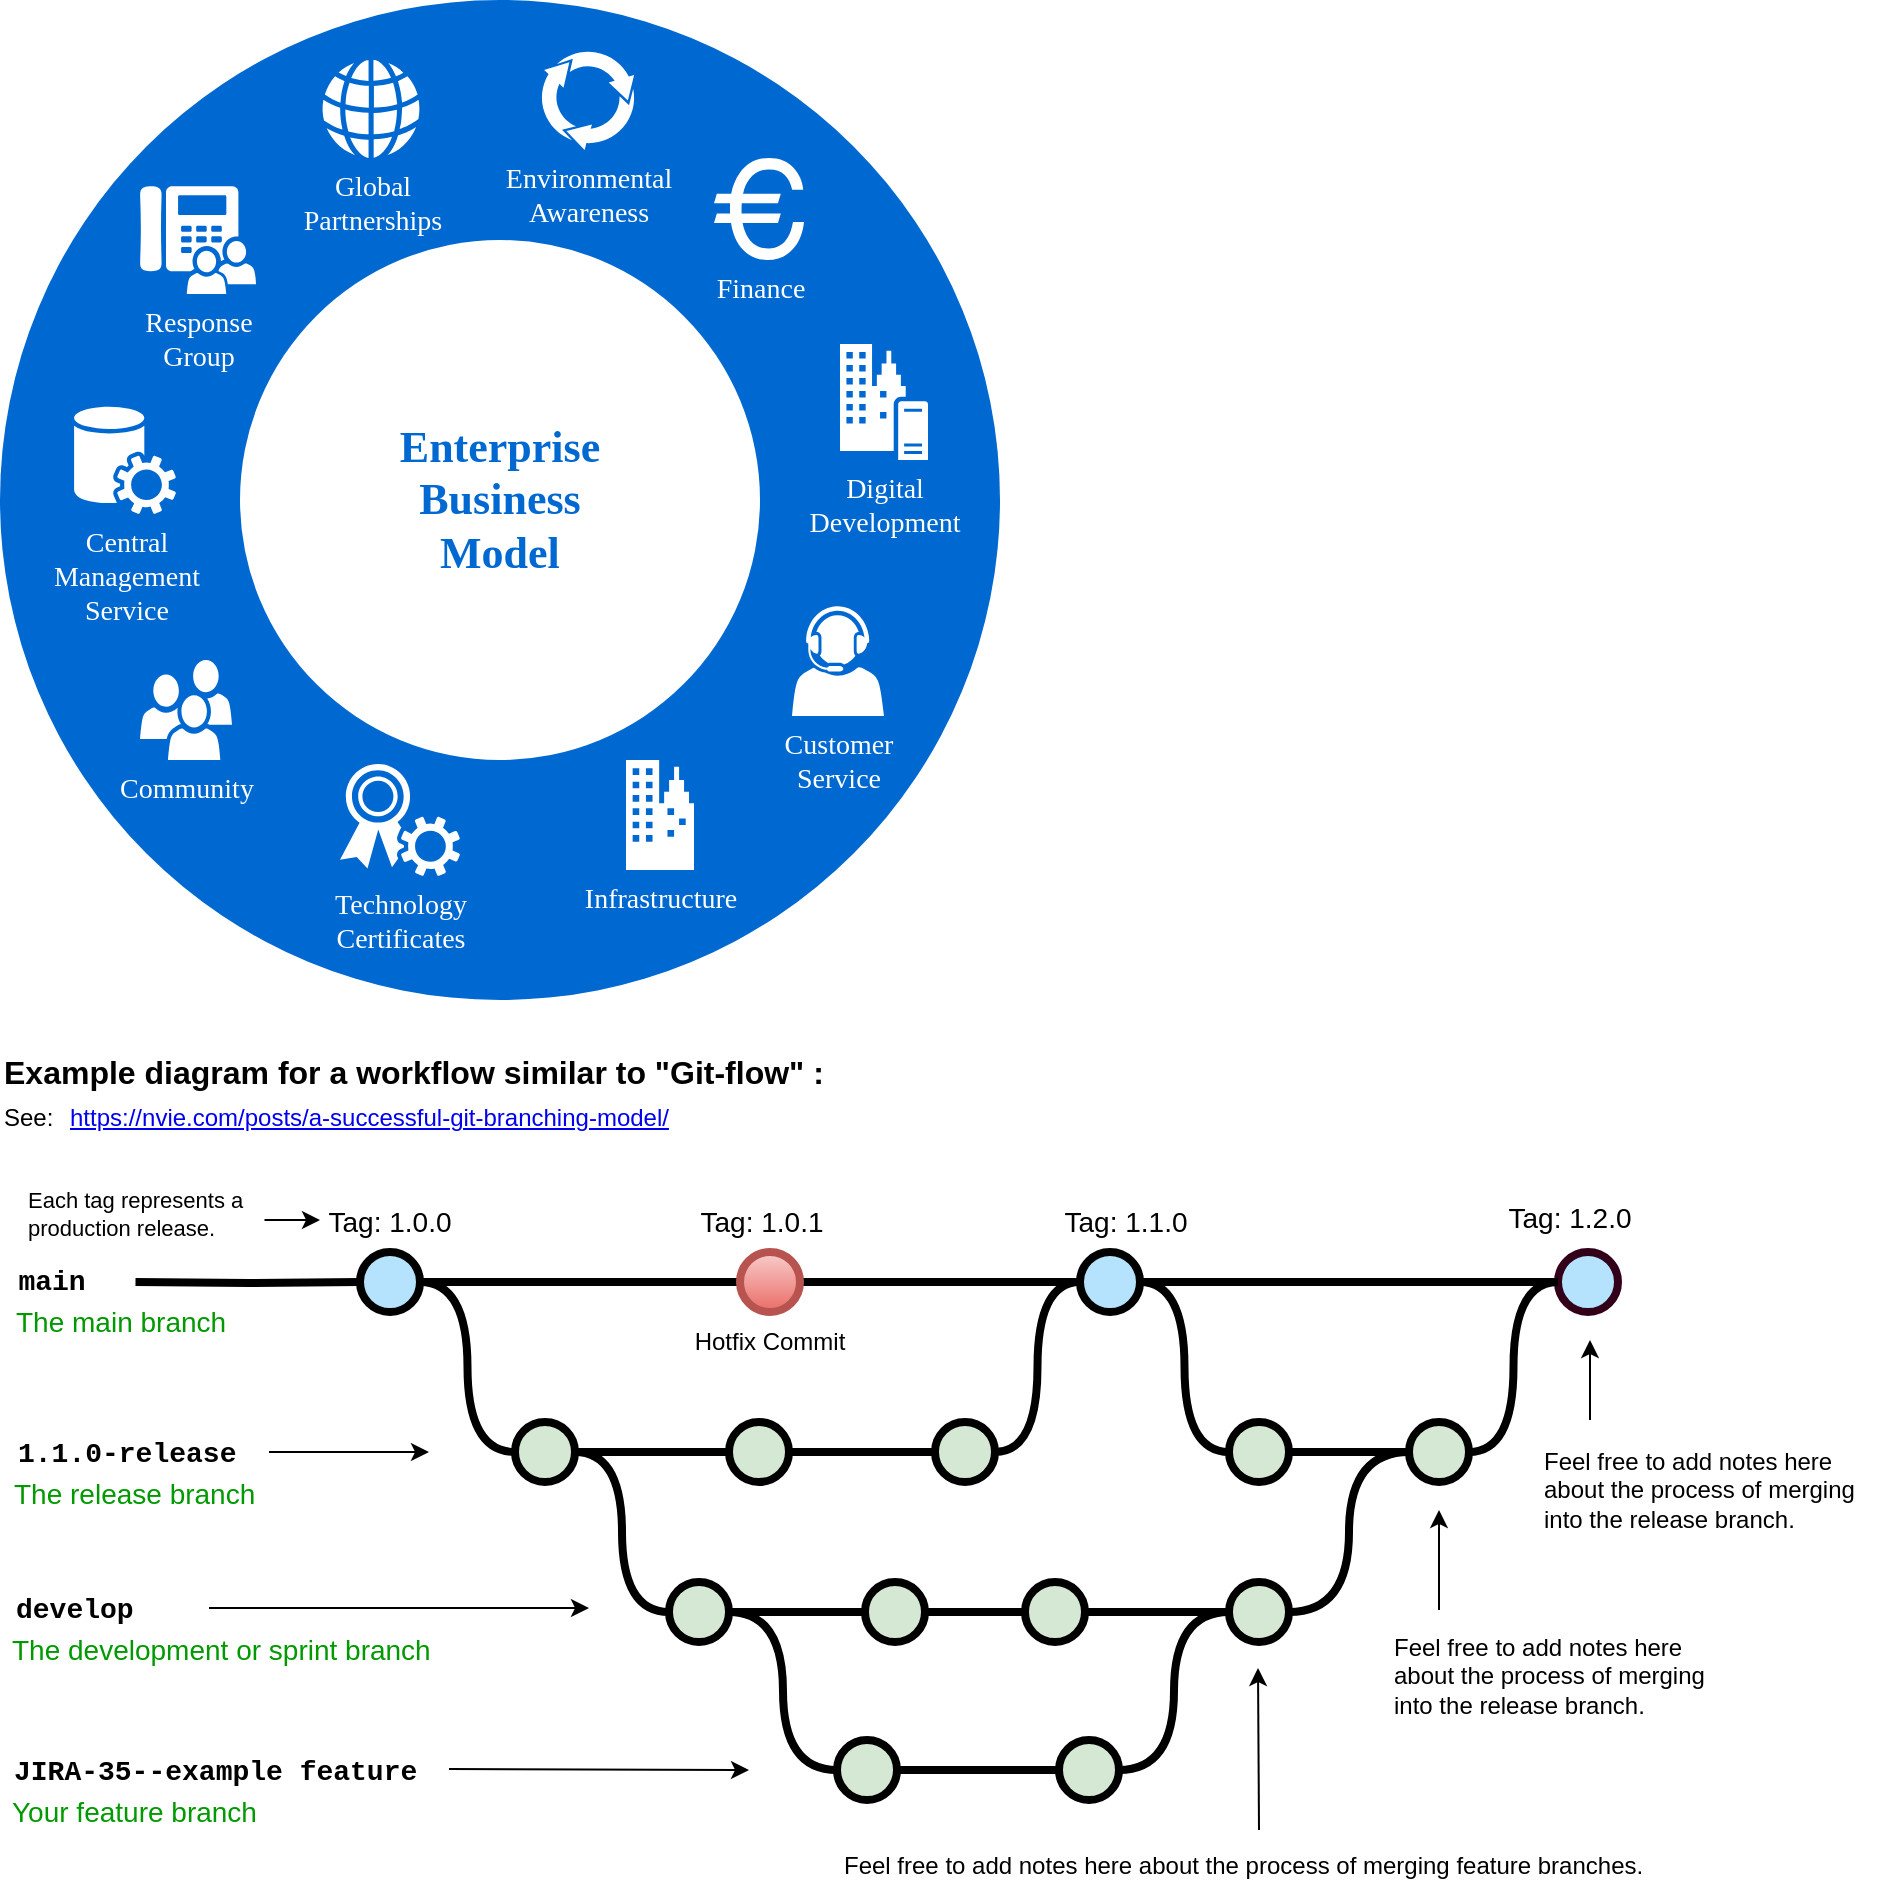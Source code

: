 <mxfile version="16.0.3" type="github">
  <diagram name="Page-1" id="3e8102d1-ef87-2e61-34e1-82d9a586fe2e">
    <mxGraphModel dx="830" dy="550" grid="1" gridSize="10" guides="1" tooltips="1" connect="1" arrows="1" fold="1" page="1" pageScale="1" pageWidth="1100" pageHeight="850" background="none" math="0" shadow="0">
      <root>
        <mxCell id="0" />
        <mxCell id="1" parent="0" />
        <mxCell id="70666756c84bb93c-1" value="" style="ellipse;whiteSpace=wrap;html=1;rounded=0;shadow=0;comic=0;strokeWidth=1;fontFamily=Verdana;fontSize=14;strokeColor=none;fillColor=#0069D1;" parent="1" vertex="1">
          <mxGeometry x="280" y="110" width="500" height="500" as="geometry" />
        </mxCell>
        <mxCell id="70666756c84bb93c-2" value="Enterprise&lt;div&gt;Business&lt;/div&gt;&lt;div&gt;Model&lt;/div&gt;" style="ellipse;whiteSpace=wrap;html=1;rounded=0;shadow=0;comic=0;strokeWidth=1;fontFamily=Verdana;fontSize=22;strokeColor=none;fillColor=#ffffff;fontColor=#0069D1;fontStyle=1" parent="1" vertex="1">
          <mxGeometry x="400" y="230" width="260" height="260" as="geometry" />
        </mxCell>
        <mxCell id="70666756c84bb93c-5" value="Community" style="shadow=0;dashed=0;html=1;strokeColor=none;fillColor=#ffffff;labelPosition=center;verticalLabelPosition=bottom;verticalAlign=top;shape=mxgraph.office.users.users;rounded=0;comic=0;fontFamily=Verdana;fontSize=14;fontColor=#FFFFFF;" parent="1" vertex="1">
          <mxGeometry x="350" y="440" width="46" height="50" as="geometry" />
        </mxCell>
        <mxCell id="70666756c84bb93c-6" value="Customer&lt;div&gt;Service&lt;/div&gt;" style="shadow=0;dashed=0;html=1;strokeColor=none;fillColor=#ffffff;labelPosition=center;verticalLabelPosition=bottom;verticalAlign=top;shape=mxgraph.office.users.call_center_agent;rounded=0;comic=0;fontFamily=Verdana;fontSize=14;fontColor=#FFFFFF;" parent="1" vertex="1">
          <mxGeometry x="676" y="413" width="46" height="55" as="geometry" />
        </mxCell>
        <mxCell id="70666756c84bb93c-7" value="Response&lt;div&gt;Group&lt;/div&gt;" style="shadow=0;dashed=0;html=1;strokeColor=none;fillColor=#ffffff;labelPosition=center;verticalLabelPosition=bottom;verticalAlign=top;shape=mxgraph.office.users.response_group;rounded=0;comic=0;fontFamily=Verdana;fontSize=14;fontColor=#FFFFFF;" parent="1" vertex="1">
          <mxGeometry x="350" y="203" width="58" height="54" as="geometry" />
        </mxCell>
        <mxCell id="70666756c84bb93c-8" value="Central&lt;div&gt;Management&lt;/div&gt;&lt;div&gt;Service&lt;/div&gt;" style="shadow=0;dashed=0;html=1;strokeColor=none;fillColor=#ffffff;labelPosition=center;verticalLabelPosition=bottom;verticalAlign=top;shape=mxgraph.office.services.central_management_service;rounded=0;comic=0;fontFamily=Verdana;fontSize=14;fontColor=#FFFFFF;" parent="1" vertex="1">
          <mxGeometry x="317" y="313" width="51" height="54" as="geometry" />
        </mxCell>
        <mxCell id="70666756c84bb93c-9" value="Digital&lt;div&gt;Development&lt;/div&gt;" style="shadow=0;dashed=0;html=1;strokeColor=none;fillColor=#ffffff;labelPosition=center;verticalLabelPosition=bottom;verticalAlign=top;shape=mxgraph.office.servers.on_premises_server;rounded=0;comic=0;fontFamily=Verdana;fontSize=14;fontColor=#FFFFFF;" parent="1" vertex="1">
          <mxGeometry x="700" y="282" width="44" height="58" as="geometry" />
        </mxCell>
        <mxCell id="70666756c84bb93c-10" value="Technology&lt;div&gt;Certificates&lt;/div&gt;" style="shadow=0;dashed=0;html=1;strokeColor=none;fillColor=#ffffff;labelPosition=center;verticalLabelPosition=bottom;verticalAlign=top;shape=mxgraph.office.security.token_service;rounded=0;comic=0;fontFamily=Verdana;fontSize=14;fontColor=#FFFFFF;" parent="1" vertex="1">
          <mxGeometry x="450" y="492" width="60" height="56" as="geometry" />
        </mxCell>
        <mxCell id="70666756c84bb93c-11" value="Infrastructure" style="shadow=0;dashed=0;html=1;strokeColor=none;fillColor=#ffffff;labelPosition=center;verticalLabelPosition=bottom;verticalAlign=top;shape=mxgraph.office.concepts.on_premises;rounded=0;comic=0;fontFamily=Verdana;fontSize=14;fontColor=#FFFFFF;" parent="1" vertex="1">
          <mxGeometry x="593" y="490" width="34" height="55" as="geometry" />
        </mxCell>
        <mxCell id="70666756c84bb93c-12" value="Global&lt;div&gt;Partnerships&lt;/div&gt;" style="shadow=0;dashed=0;html=1;strokeColor=none;fillColor=#ffffff;labelPosition=center;verticalLabelPosition=bottom;verticalAlign=top;shape=mxgraph.office.concepts.globe_internet;rounded=0;comic=0;fontFamily=Verdana;fontSize=14;fontColor=#FFFFFF;" parent="1" vertex="1">
          <mxGeometry x="441" y="140" width="49" height="49" as="geometry" />
        </mxCell>
        <mxCell id="70666756c84bb93c-13" value="Environmental&lt;div&gt;Awareness&lt;/div&gt;" style="shadow=0;dashed=0;html=1;strokeColor=none;shape=mxgraph.mscae.general.continuous_cycle;fillColor=#ffffff;rounded=0;comic=0;fontFamily=Verdana;fontSize=14;fontColor=#FFFFFF;verticalAlign=top;labelPosition=center;verticalLabelPosition=bottom;align=center;" parent="1" vertex="1">
          <mxGeometry x="550" y="135" width="48" height="50" as="geometry" />
        </mxCell>
        <mxCell id="70666756c84bb93c-15" value="Finance" style="shape=mxgraph.signs.travel.euro;html=1;fillColor=#ffffff;strokeColor=none;verticalLabelPosition=bottom;verticalAlign=top;align=center;rounded=0;shadow=0;dashed=0;comic=0;fontFamily=Verdana;fontSize=14;fontColor=#FFFFFF;" parent="1" vertex="1">
          <mxGeometry x="637" y="189" width="45" height="51" as="geometry" />
        </mxCell>
        <mxCell id="cj7BAgCqtljAJc2WN8S2-1" value="Hotfix Commit" style="text;html=1;strokeColor=none;fillColor=none;align=center;verticalAlign=middle;whiteSpace=wrap;overflow=hidden;" vertex="1" parent="1">
          <mxGeometry x="625" y="766" width="80" height="30" as="geometry" />
        </mxCell>
        <mxCell id="cj7BAgCqtljAJc2WN8S2-2" value="" style="edgeStyle=orthogonalEdgeStyle;rounded=0;html=1;jettySize=auto;orthogonalLoop=1;plain-blue;endArrow=none;endFill=0;strokeWidth=4;strokeColor=#000000;entryX=0;entryY=0.5;entryDx=0;entryDy=0;entryPerimeter=0;" edge="1" parent="1" source="cj7BAgCqtljAJc2WN8S2-4" target="cj7BAgCqtljAJc2WN8S2-60">
          <mxGeometry x="490" y="751" as="geometry">
            <mxPoint x="640" y="751" as="targetPoint" />
          </mxGeometry>
        </mxCell>
        <mxCell id="cj7BAgCqtljAJc2WN8S2-3" style="edgeStyle=orthogonalEdgeStyle;curved=1;rounded=0;html=1;exitX=1;exitY=0.5;exitPerimeter=0;entryX=0;entryY=0.5;entryPerimeter=0;endArrow=none;endFill=0;jettySize=auto;orthogonalLoop=1;strokeWidth=4;fontSize=15;" edge="1" parent="1" source="cj7BAgCqtljAJc2WN8S2-4" target="cj7BAgCqtljAJc2WN8S2-12">
          <mxGeometry relative="1" as="geometry" />
        </mxCell>
        <mxCell id="cj7BAgCqtljAJc2WN8S2-4" value="" style="verticalLabelPosition=bottom;verticalAlign=top;html=1;strokeWidth=4;shape=mxgraph.flowchart.on-page_reference;plain-blue;gradientColor=none;fillColor=#B5E3Fe;strokeColor=#000000;" vertex="1" parent="1">
          <mxGeometry x="460" y="736" width="30" height="30" as="geometry" />
        </mxCell>
        <mxCell id="cj7BAgCqtljAJc2WN8S2-5" value="" style="edgeStyle=orthogonalEdgeStyle;curved=1;rounded=0;orthogonalLoop=1;jettySize=auto;html=1;endArrow=none;endFill=0;strokeWidth=4;entryX=0;entryY=0.5;entryDx=0;entryDy=0;entryPerimeter=0;" edge="1" parent="1" source="cj7BAgCqtljAJc2WN8S2-7" target="cj7BAgCqtljAJc2WN8S2-8">
          <mxGeometry relative="1" as="geometry">
            <mxPoint x="932.25" y="751" as="targetPoint" />
          </mxGeometry>
        </mxCell>
        <mxCell id="cj7BAgCqtljAJc2WN8S2-6" style="edgeStyle=orthogonalEdgeStyle;curved=1;rounded=0;orthogonalLoop=1;jettySize=auto;html=1;exitX=1;exitY=0.5;exitDx=0;exitDy=0;exitPerimeter=0;entryX=0;entryY=0.5;entryDx=0;entryDy=0;entryPerimeter=0;endArrow=none;endFill=0;strokeWidth=4;fontFamily=Courier New;fontColor=#009900;" edge="1" parent="1" source="cj7BAgCqtljAJc2WN8S2-7" target="cj7BAgCqtljAJc2WN8S2-44">
          <mxGeometry relative="1" as="geometry" />
        </mxCell>
        <mxCell id="cj7BAgCqtljAJc2WN8S2-7" value="" style="verticalLabelPosition=bottom;verticalAlign=top;html=1;strokeWidth=4;shape=mxgraph.flowchart.on-page_reference;plain-blue;gradientColor=none;strokeColor=#000000;fillColor=#B5E3FE;" vertex="1" parent="1">
          <mxGeometry x="820" y="736" width="30" height="30" as="geometry" />
        </mxCell>
        <mxCell id="cj7BAgCqtljAJc2WN8S2-8" value="" style="verticalLabelPosition=bottom;verticalAlign=top;html=1;strokeWidth=4;shape=mxgraph.flowchart.on-page_reference;plain-blue;gradientColor=none;strokeColor=#33001A;fillColor=#B5E3FE;" vertex="1" parent="1">
          <mxGeometry x="1059" y="736" width="30" height="30" as="geometry" />
        </mxCell>
        <mxCell id="cj7BAgCqtljAJc2WN8S2-9" value="" style="edgeStyle=orthogonalEdgeStyle;rounded=0;html=1;jettySize=auto;orthogonalLoop=1;strokeWidth=4;endArrow=none;endFill=0;" edge="1" parent="1" target="cj7BAgCqtljAJc2WN8S2-4">
          <mxGeometry x="390" y="751" as="geometry">
            <mxPoint x="347.75" y="751" as="sourcePoint" />
          </mxGeometry>
        </mxCell>
        <mxCell id="cj7BAgCqtljAJc2WN8S2-10" value="main" style="text;html=1;strokeColor=none;fillColor=none;align=center;verticalAlign=middle;whiteSpace=wrap;overflow=hidden;fontSize=14;fontStyle=1;fontFamily=Courier New;" vertex="1" parent="1">
          <mxGeometry x="280.75" y="730" width="50" height="42" as="geometry" />
        </mxCell>
        <mxCell id="cj7BAgCqtljAJc2WN8S2-11" style="edgeStyle=orthogonalEdgeStyle;curved=1;rounded=0;html=1;exitX=1;exitY=0.5;exitPerimeter=0;endArrow=none;endFill=0;jettySize=auto;orthogonalLoop=1;strokeWidth=4;fontSize=15;" edge="1" parent="1" source="cj7BAgCqtljAJc2WN8S2-12" target="cj7BAgCqtljAJc2WN8S2-14">
          <mxGeometry relative="1" as="geometry" />
        </mxCell>
        <mxCell id="cj7BAgCqtljAJc2WN8S2-12" value="" style="verticalLabelPosition=bottom;verticalAlign=top;html=1;strokeWidth=4;shape=mxgraph.flowchart.on-page_reference;plain-purple;gradientColor=none;strokeColor=#000000;fillColor=#D5E8D4;" vertex="1" parent="1">
          <mxGeometry x="537.5" y="821" width="30" height="30" as="geometry" />
        </mxCell>
        <mxCell id="cj7BAgCqtljAJc2WN8S2-13" style="edgeStyle=orthogonalEdgeStyle;curved=1;rounded=0;html=1;exitX=1;exitY=0.5;exitPerimeter=0;entryX=0;entryY=0.5;entryPerimeter=0;endArrow=none;endFill=0;jettySize=auto;orthogonalLoop=1;strokeWidth=4;fontSize=15;" edge="1" parent="1" source="cj7BAgCqtljAJc2WN8S2-14" target="cj7BAgCqtljAJc2WN8S2-16">
          <mxGeometry relative="1" as="geometry" />
        </mxCell>
        <mxCell id="cj7BAgCqtljAJc2WN8S2-14" value="" style="verticalLabelPosition=bottom;verticalAlign=top;html=1;strokeWidth=4;shape=mxgraph.flowchart.on-page_reference;plain-purple;gradientColor=none;strokeColor=#000000;fillColor=#D5E8D4;" vertex="1" parent="1">
          <mxGeometry x="644.5" y="821" width="30" height="30" as="geometry" />
        </mxCell>
        <mxCell id="cj7BAgCqtljAJc2WN8S2-15" style="edgeStyle=orthogonalEdgeStyle;curved=1;rounded=0;html=1;exitX=1;exitY=0.5;exitPerimeter=0;entryX=0;entryY=0.5;entryPerimeter=0;endArrow=none;endFill=0;jettySize=auto;orthogonalLoop=1;strokeWidth=4;fontSize=15;" edge="1" parent="1" source="cj7BAgCqtljAJc2WN8S2-16" target="cj7BAgCqtljAJc2WN8S2-7">
          <mxGeometry relative="1" as="geometry" />
        </mxCell>
        <mxCell id="cj7BAgCqtljAJc2WN8S2-16" value="" style="verticalLabelPosition=bottom;verticalAlign=top;html=1;strokeWidth=4;shape=mxgraph.flowchart.on-page_reference;plain-purple;gradientColor=none;strokeColor=#000000;fillColor=#D5E8D4;" vertex="1" parent="1">
          <mxGeometry x="747.5" y="821" width="30" height="30" as="geometry" />
        </mxCell>
        <mxCell id="cj7BAgCqtljAJc2WN8S2-17" value="1.1.0-release" style="text;html=1;strokeColor=none;fillColor=none;align=left;verticalAlign=middle;whiteSpace=wrap;overflow=hidden;fontSize=14;fontStyle=1;fontFamily=Courier New;" vertex="1" parent="1">
          <mxGeometry x="286.5" y="826" width="240" height="20" as="geometry" />
        </mxCell>
        <mxCell id="cj7BAgCqtljAJc2WN8S2-18" value="" style="edgeStyle=orthogonalEdgeStyle;rounded=0;orthogonalLoop=1;jettySize=auto;html=1;endArrow=none;endFill=0;strokeWidth=4;" edge="1" parent="1" source="cj7BAgCqtljAJc2WN8S2-21" target="cj7BAgCqtljAJc2WN8S2-23">
          <mxGeometry relative="1" as="geometry" />
        </mxCell>
        <mxCell id="cj7BAgCqtljAJc2WN8S2-19" style="edgeStyle=orthogonalEdgeStyle;rounded=0;orthogonalLoop=1;jettySize=auto;html=1;entryX=1;entryY=0.5;entryDx=0;entryDy=0;entryPerimeter=0;endArrow=none;endFill=0;strokeWidth=4;curved=1;" edge="1" parent="1" source="cj7BAgCqtljAJc2WN8S2-21" target="cj7BAgCqtljAJc2WN8S2-12">
          <mxGeometry relative="1" as="geometry" />
        </mxCell>
        <mxCell id="cj7BAgCqtljAJc2WN8S2-20" style="edgeStyle=orthogonalEdgeStyle;curved=1;rounded=0;orthogonalLoop=1;jettySize=auto;html=1;exitX=1;exitY=0.5;exitDx=0;exitDy=0;exitPerimeter=0;entryX=0;entryY=0.5;entryDx=0;entryDy=0;entryPerimeter=0;endArrow=none;endFill=0;strokeWidth=4;fontFamily=Courier New;fontColor=#009900;" edge="1" parent="1" source="cj7BAgCqtljAJc2WN8S2-21" target="cj7BAgCqtljAJc2WN8S2-30">
          <mxGeometry relative="1" as="geometry" />
        </mxCell>
        <mxCell id="cj7BAgCqtljAJc2WN8S2-21" value="" style="verticalLabelPosition=bottom;verticalAlign=top;html=1;strokeWidth=4;shape=mxgraph.flowchart.on-page_reference;plain-purple;gradientColor=none;strokeColor=#000000;fillColor=#D5E8D4;" vertex="1" parent="1">
          <mxGeometry x="614.5" y="901" width="30" height="30" as="geometry" />
        </mxCell>
        <mxCell id="cj7BAgCqtljAJc2WN8S2-22" value="" style="edgeStyle=orthogonalEdgeStyle;curved=1;rounded=0;orthogonalLoop=1;jettySize=auto;html=1;endArrow=none;endFill=0;strokeWidth=4;" edge="1" parent="1" source="cj7BAgCqtljAJc2WN8S2-23" target="cj7BAgCqtljAJc2WN8S2-25">
          <mxGeometry relative="1" as="geometry" />
        </mxCell>
        <mxCell id="cj7BAgCqtljAJc2WN8S2-23" value="" style="verticalLabelPosition=bottom;verticalAlign=top;html=1;strokeWidth=4;shape=mxgraph.flowchart.on-page_reference;plain-purple;gradientColor=none;strokeColor=#000000;fillColor=#D5E8D4;" vertex="1" parent="1">
          <mxGeometry x="712.5" y="901" width="30" height="30" as="geometry" />
        </mxCell>
        <mxCell id="cj7BAgCqtljAJc2WN8S2-24" value="" style="edgeStyle=orthogonalEdgeStyle;curved=1;rounded=0;orthogonalLoop=1;jettySize=auto;html=1;endArrow=none;endFill=0;strokeWidth=4;fontFamily=Courier New;fontColor=#009900;" edge="1" parent="1" source="cj7BAgCqtljAJc2WN8S2-25" target="cj7BAgCqtljAJc2WN8S2-27">
          <mxGeometry relative="1" as="geometry" />
        </mxCell>
        <mxCell id="cj7BAgCqtljAJc2WN8S2-25" value="" style="verticalLabelPosition=bottom;verticalAlign=top;html=1;strokeWidth=4;shape=mxgraph.flowchart.on-page_reference;plain-purple;gradientColor=none;strokeColor=#000000;fillColor=#D5E8D4;" vertex="1" parent="1">
          <mxGeometry x="792.5" y="901" width="30" height="30" as="geometry" />
        </mxCell>
        <mxCell id="cj7BAgCqtljAJc2WN8S2-26" style="edgeStyle=orthogonalEdgeStyle;curved=1;rounded=0;orthogonalLoop=1;jettySize=auto;html=1;entryX=0;entryY=0.5;entryDx=0;entryDy=0;entryPerimeter=0;endArrow=none;endFill=0;strokeWidth=4;fontFamily=Courier New;fontColor=#009900;" edge="1" parent="1" source="cj7BAgCqtljAJc2WN8S2-27" target="cj7BAgCqtljAJc2WN8S2-46">
          <mxGeometry relative="1" as="geometry" />
        </mxCell>
        <mxCell id="cj7BAgCqtljAJc2WN8S2-27" value="" style="verticalLabelPosition=bottom;verticalAlign=top;html=1;strokeWidth=4;shape=mxgraph.flowchart.on-page_reference;plain-purple;gradientColor=none;strokeColor=#000000;fillColor=#D5E8D4;" vertex="1" parent="1">
          <mxGeometry x="894.5" y="901" width="30" height="30" as="geometry" />
        </mxCell>
        <mxCell id="cj7BAgCqtljAJc2WN8S2-28" value="develop" style="text;html=1;strokeColor=none;fillColor=none;align=left;verticalAlign=middle;whiteSpace=wrap;overflow=hidden;fontSize=14;fontStyle=1;fontFamily=Courier New;" vertex="1" parent="1">
          <mxGeometry x="285.5" y="904" width="91" height="20" as="geometry" />
        </mxCell>
        <mxCell id="cj7BAgCqtljAJc2WN8S2-29" value="" style="edgeStyle=orthogonalEdgeStyle;rounded=0;orthogonalLoop=1;jettySize=auto;html=1;endArrow=none;endFill=0;strokeWidth=4;" edge="1" parent="1" source="cj7BAgCqtljAJc2WN8S2-30" target="cj7BAgCqtljAJc2WN8S2-32">
          <mxGeometry relative="1" as="geometry" />
        </mxCell>
        <mxCell id="cj7BAgCqtljAJc2WN8S2-30" value="" style="verticalLabelPosition=bottom;verticalAlign=top;html=1;strokeWidth=4;shape=mxgraph.flowchart.on-page_reference;plain-purple;gradientColor=none;strokeColor=#000000;fillColor=#D5E8D4;" vertex="1" parent="1">
          <mxGeometry x="698.5" y="980" width="30" height="30" as="geometry" />
        </mxCell>
        <mxCell id="cj7BAgCqtljAJc2WN8S2-31" style="edgeStyle=orthogonalEdgeStyle;curved=1;rounded=0;orthogonalLoop=1;jettySize=auto;html=1;exitX=1;exitY=0.5;exitDx=0;exitDy=0;exitPerimeter=0;entryX=0;entryY=0.5;entryDx=0;entryDy=0;entryPerimeter=0;endArrow=none;endFill=0;strokeWidth=4;fontFamily=Courier New;fontColor=#009900;" edge="1" parent="1" source="cj7BAgCqtljAJc2WN8S2-32" target="cj7BAgCqtljAJc2WN8S2-27">
          <mxGeometry relative="1" as="geometry" />
        </mxCell>
        <mxCell id="cj7BAgCqtljAJc2WN8S2-32" value="" style="verticalLabelPosition=bottom;verticalAlign=top;html=1;strokeWidth=4;shape=mxgraph.flowchart.on-page_reference;plain-purple;gradientColor=none;strokeColor=#000000;fillColor=#D5E8D4;" vertex="1" parent="1">
          <mxGeometry x="809.5" y="980" width="30" height="30" as="geometry" />
        </mxCell>
        <mxCell id="cj7BAgCqtljAJc2WN8S2-33" value="JIRA-35--example feature" style="text;html=1;strokeColor=none;fillColor=none;align=left;verticalAlign=middle;whiteSpace=wrap;overflow=hidden;fontSize=14;fontStyle=1;fontFamily=Courier New;" vertex="1" parent="1">
          <mxGeometry x="285.25" y="985" width="240" height="20" as="geometry" />
        </mxCell>
        <mxCell id="cj7BAgCqtljAJc2WN8S2-34" value="The development or sprint branch" style="text;html=1;strokeColor=none;fillColor=none;align=left;verticalAlign=middle;whiteSpace=wrap;overflow=hidden;fontSize=14;fontStyle=0;fontColor=#009900;" vertex="1" parent="1">
          <mxGeometry x="283.5" y="924" width="240" height="20" as="geometry" />
        </mxCell>
        <mxCell id="cj7BAgCqtljAJc2WN8S2-35" value="Your feature branch" style="text;html=1;strokeColor=none;fillColor=none;align=left;verticalAlign=middle;whiteSpace=wrap;overflow=hidden;fontSize=14;fontStyle=0;fontColor=#009900;" vertex="1" parent="1">
          <mxGeometry x="283.5" y="1005" width="240" height="20" as="geometry" />
        </mxCell>
        <mxCell id="cj7BAgCqtljAJc2WN8S2-36" value="The release branch" style="text;html=1;strokeColor=none;fillColor=none;align=left;verticalAlign=middle;whiteSpace=wrap;overflow=hidden;fontSize=14;fontStyle=0;fontColor=#009900;" vertex="1" parent="1">
          <mxGeometry x="284.5" y="846" width="240" height="20" as="geometry" />
        </mxCell>
        <mxCell id="cj7BAgCqtljAJc2WN8S2-37" value="The main branch&lt;br&gt;" style="text;html=1;strokeColor=none;fillColor=none;align=left;verticalAlign=middle;whiteSpace=wrap;overflow=hidden;fontSize=14;fontStyle=0;fontColor=#009900;" vertex="1" parent="1">
          <mxGeometry x="286" y="760" width="146.75" height="20" as="geometry" />
        </mxCell>
        <mxCell id="cj7BAgCqtljAJc2WN8S2-38" value="" style="endArrow=classic;html=1;strokeWidth=1;fontFamily=Courier New;fontColor=#009900;rounded=0;" edge="1" parent="1">
          <mxGeometry width="50" height="50" relative="1" as="geometry">
            <mxPoint x="504.5" y="994.5" as="sourcePoint" />
            <mxPoint x="654.5" y="995" as="targetPoint" />
          </mxGeometry>
        </mxCell>
        <mxCell id="cj7BAgCqtljAJc2WN8S2-39" value="" style="endArrow=classic;html=1;strokeWidth=1;fontFamily=Courier New;fontColor=#009900;rounded=0;" edge="1" parent="1">
          <mxGeometry width="50" height="50" relative="1" as="geometry">
            <mxPoint x="384.5" y="914" as="sourcePoint" />
            <mxPoint x="574.5" y="914" as="targetPoint" />
          </mxGeometry>
        </mxCell>
        <mxCell id="cj7BAgCqtljAJc2WN8S2-40" value="" style="endArrow=classic;html=1;strokeWidth=1;fontFamily=Courier New;fontColor=#009900;rounded=0;" edge="1" parent="1">
          <mxGeometry width="50" height="50" relative="1" as="geometry">
            <mxPoint x="414.5" y="836" as="sourcePoint" />
            <mxPoint x="494.5" y="836" as="targetPoint" />
          </mxGeometry>
        </mxCell>
        <mxCell id="cj7BAgCqtljAJc2WN8S2-41" value="Tag: 1.1.0" style="text;html=1;strokeColor=none;fillColor=none;align=center;verticalAlign=middle;whiteSpace=wrap;overflow=hidden;fontSize=14;" vertex="1" parent="1">
          <mxGeometry x="788" y="710" width="110" height="20" as="geometry" />
        </mxCell>
        <mxCell id="cj7BAgCqtljAJc2WN8S2-42" value="Tag: 1.0.0" style="text;html=1;strokeColor=none;fillColor=none;align=center;verticalAlign=middle;whiteSpace=wrap;overflow=hidden;fontSize=14;" vertex="1" parent="1">
          <mxGeometry x="440" y="710" width="70" height="20" as="geometry" />
        </mxCell>
        <mxCell id="cj7BAgCqtljAJc2WN8S2-43" value="" style="edgeStyle=orthogonalEdgeStyle;curved=1;rounded=0;orthogonalLoop=1;jettySize=auto;html=1;endArrow=none;endFill=0;strokeWidth=4;fontFamily=Courier New;fontColor=#009900;" edge="1" parent="1" source="cj7BAgCqtljAJc2WN8S2-44" target="cj7BAgCqtljAJc2WN8S2-46">
          <mxGeometry relative="1" as="geometry" />
        </mxCell>
        <mxCell id="cj7BAgCqtljAJc2WN8S2-44" value="" style="verticalLabelPosition=bottom;verticalAlign=top;html=1;strokeWidth=4;shape=mxgraph.flowchart.on-page_reference;plain-purple;gradientColor=none;strokeColor=#000000;fillColor=#D5E8D4;" vertex="1" parent="1">
          <mxGeometry x="894.5" y="821" width="30" height="30" as="geometry" />
        </mxCell>
        <mxCell id="cj7BAgCqtljAJc2WN8S2-45" style="edgeStyle=orthogonalEdgeStyle;curved=1;rounded=0;orthogonalLoop=1;jettySize=auto;html=1;entryX=0;entryY=0.5;entryDx=0;entryDy=0;entryPerimeter=0;endArrow=none;endFill=0;strokeWidth=4;fontFamily=Courier New;fontColor=#009900;" edge="1" parent="1" source="cj7BAgCqtljAJc2WN8S2-46" target="cj7BAgCqtljAJc2WN8S2-8">
          <mxGeometry relative="1" as="geometry" />
        </mxCell>
        <mxCell id="cj7BAgCqtljAJc2WN8S2-46" value="" style="verticalLabelPosition=bottom;verticalAlign=top;html=1;strokeWidth=4;shape=mxgraph.flowchart.on-page_reference;plain-purple;gradientColor=none;strokeColor=#000000;fillColor=#D5E8D4;" vertex="1" parent="1">
          <mxGeometry x="984.5" y="821" width="30" height="30" as="geometry" />
        </mxCell>
        <mxCell id="cj7BAgCqtljAJc2WN8S2-47" value="Tag: 1.2.0" style="text;html=1;strokeColor=none;fillColor=none;align=center;verticalAlign=middle;whiteSpace=wrap;overflow=hidden;fontSize=14;" vertex="1" parent="1">
          <mxGeometry x="1010" y="708" width="110" height="20" as="geometry" />
        </mxCell>
        <mxCell id="cj7BAgCqtljAJc2WN8S2-48" value="" style="endArrow=classic;html=1;strokeWidth=1;fontFamily=Courier New;fontColor=#009900;exitX=0.5;exitY=0;exitDx=0;exitDy=0;rounded=0;" edge="1" parent="1" source="cj7BAgCqtljAJc2WN8S2-51">
          <mxGeometry width="50" height="50" relative="1" as="geometry">
            <mxPoint x="909" y="1175.5" as="sourcePoint" />
            <mxPoint x="909" y="944" as="targetPoint" />
          </mxGeometry>
        </mxCell>
        <mxCell id="cj7BAgCqtljAJc2WN8S2-49" value="" style="endArrow=classic;html=1;strokeWidth=1;fontFamily=Courier New;fontColor=#009900;rounded=0;" edge="1" parent="1">
          <mxGeometry width="50" height="50" relative="1" as="geometry">
            <mxPoint x="999.5" y="915" as="sourcePoint" />
            <mxPoint x="999.5" y="865" as="targetPoint" />
          </mxGeometry>
        </mxCell>
        <mxCell id="cj7BAgCqtljAJc2WN8S2-50" value="&lt;span style=&quot;text-align: center&quot;&gt;Feel free to add notes here about the process of merging into the release branch.&lt;br&gt;&lt;/span&gt;" style="text;html=1;strokeColor=none;fillColor=none;align=left;verticalAlign=middle;whiteSpace=wrap;overflow=hidden;fontSize=12;fontStyle=0;fontColor=#000000;" vertex="1" parent="1">
          <mxGeometry x="974.5" y="915" width="163.25" height="66" as="geometry" />
        </mxCell>
        <mxCell id="cj7BAgCqtljAJc2WN8S2-51" value="&lt;div style=&quot;&quot;&gt;&lt;span&gt;Feel free to add notes here about the process of merging feature branches.&lt;/span&gt;&lt;/div&gt;" style="text;html=1;strokeColor=none;fillColor=none;align=left;verticalAlign=middle;whiteSpace=wrap;overflow=hidden;fontSize=12;fontStyle=0;fontColor=#000000;" vertex="1" parent="1">
          <mxGeometry x="700.38" y="1025" width="418.25" height="36" as="geometry" />
        </mxCell>
        <mxCell id="cj7BAgCqtljAJc2WN8S2-52" value="" style="edgeStyle=orthogonalEdgeStyle;rounded=0;orthogonalLoop=1;jettySize=auto;html=1;fontSize=12;fontColor=#000000;entryX=0;entryY=0.5;entryDx=0;entryDy=0;" edge="1" parent="1" source="cj7BAgCqtljAJc2WN8S2-53" target="cj7BAgCqtljAJc2WN8S2-42">
          <mxGeometry relative="1" as="geometry">
            <mxPoint x="420" y="720" as="targetPoint" />
            <Array as="points">
              <mxPoint x="420" y="720" />
              <mxPoint x="420" y="720" />
            </Array>
          </mxGeometry>
        </mxCell>
        <mxCell id="cj7BAgCqtljAJc2WN8S2-53" value="&lt;span style=&quot;text-align: center; font-size: 11px;&quot;&gt;Each tag represents a production release.&lt;/span&gt;" style="text;html=1;strokeColor=none;fillColor=none;align=left;verticalAlign=middle;whiteSpace=wrap;overflow=hidden;fontSize=11;fontStyle=0;fontColor=#000000;" vertex="1" parent="1">
          <mxGeometry x="292.25" y="698" width="120" height="38" as="geometry" />
        </mxCell>
        <UserObject label="Example diagram for a workflow similar to &quot;Git-flow&quot; :" link="https://nvie.com/posts/a-successful-git-branching-model/" id="cj7BAgCqtljAJc2WN8S2-54">
          <mxCell style="text;whiteSpace=wrap;html=1;fontStyle=1;fontSize=16;" vertex="1" parent="1">
            <mxGeometry x="280" y="630" width="427.75" height="20" as="geometry" />
          </mxCell>
        </UserObject>
        <UserObject label="&lt;a href=&quot;https://nvie.com/posts/a-successful-git-branching-model/&quot;&gt;https://nvie.com/posts/a-successful-git-branching-model/&lt;/a&gt;" link="https://nvie.com/posts/a-successful-git-branching-model/" id="cj7BAgCqtljAJc2WN8S2-55">
          <mxCell style="text;whiteSpace=wrap;html=1;" vertex="1" parent="1">
            <mxGeometry x="312.75" y="655" width="355" height="20" as="geometry" />
          </mxCell>
        </UserObject>
        <UserObject label="See:" link="https://nvie.com/posts/a-successful-git-branching-model/" id="cj7BAgCqtljAJc2WN8S2-56">
          <mxCell style="text;whiteSpace=wrap;html=1;" vertex="1" parent="1">
            <mxGeometry x="280" y="655" width="32.75" height="20" as="geometry" />
          </mxCell>
        </UserObject>
        <mxCell id="cj7BAgCqtljAJc2WN8S2-57" value="" style="endArrow=classic;html=1;strokeWidth=1;fontFamily=Courier New;fontColor=#009900;rounded=0;" edge="1" parent="1">
          <mxGeometry width="50" height="50" relative="1" as="geometry">
            <mxPoint x="1075" y="820" as="sourcePoint" />
            <mxPoint x="1075" y="780" as="targetPoint" />
          </mxGeometry>
        </mxCell>
        <mxCell id="cj7BAgCqtljAJc2WN8S2-58" value="&lt;span style=&quot;text-align: center&quot;&gt;Feel free to add notes here about the process of merging into the release branch.&lt;br&gt;&lt;br&gt;&lt;/span&gt;" style="text;html=1;strokeColor=none;fillColor=none;align=left;verticalAlign=middle;whiteSpace=wrap;overflow=hidden;fontSize=12;fontStyle=0;fontColor=#000000;" vertex="1" parent="1">
          <mxGeometry x="1050" y="821" width="167.75" height="81" as="geometry" />
        </mxCell>
        <mxCell id="cj7BAgCqtljAJc2WN8S2-59" value="" style="edgeStyle=orthogonalEdgeStyle;rounded=0;orthogonalLoop=1;jettySize=auto;html=1;fontSize=15;endArrow=none;endFill=0;strokeWidth=4;entryX=0;entryY=0.5;entryDx=0;entryDy=0;entryPerimeter=0;" edge="1" parent="1" source="cj7BAgCqtljAJc2WN8S2-60" target="cj7BAgCqtljAJc2WN8S2-7">
          <mxGeometry relative="1" as="geometry">
            <mxPoint x="758" y="751" as="targetPoint" />
          </mxGeometry>
        </mxCell>
        <mxCell id="cj7BAgCqtljAJc2WN8S2-60" value="" style="verticalLabelPosition=bottom;verticalAlign=top;html=1;strokeWidth=4;shape=mxgraph.flowchart.on-page_reference;plain-blue;gradientColor=#EA6B66;strokeColor=#B85450;fillColor=#F8CECC;" vertex="1" parent="1">
          <mxGeometry x="650" y="736" width="30" height="30" as="geometry" />
        </mxCell>
        <mxCell id="cj7BAgCqtljAJc2WN8S2-61" value="Tag: 1.0.1" style="text;html=1;strokeColor=none;fillColor=none;align=center;verticalAlign=middle;whiteSpace=wrap;overflow=hidden;fontSize=14;" vertex="1" parent="1">
          <mxGeometry x="626.25" y="710" width="70" height="20" as="geometry" />
        </mxCell>
      </root>
    </mxGraphModel>
  </diagram>
</mxfile>
